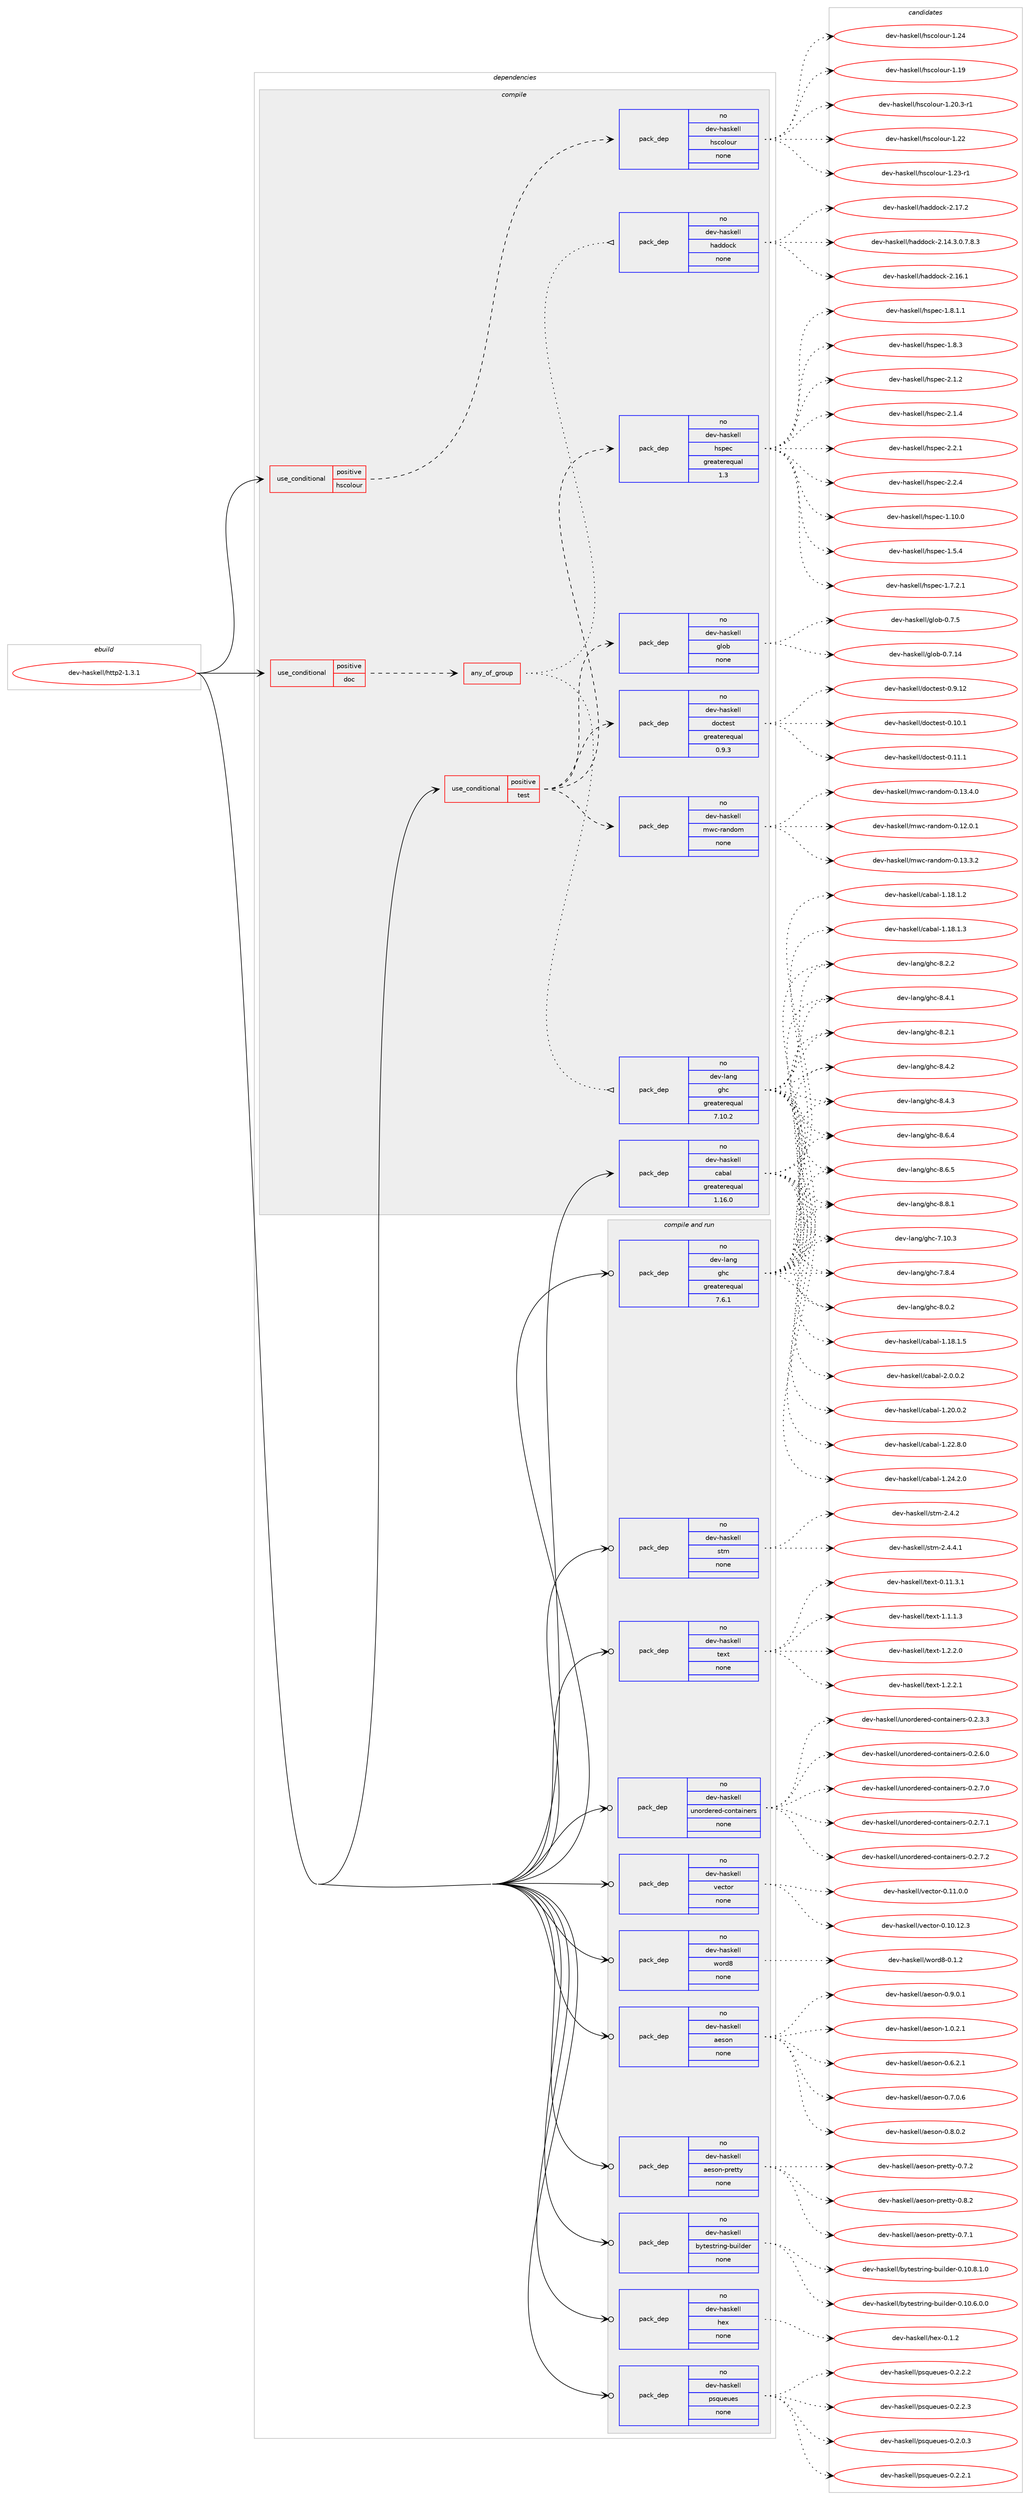 digraph prolog {

# *************
# Graph options
# *************

newrank=true;
concentrate=true;
compound=true;
graph [rankdir=LR,fontname=Helvetica,fontsize=10,ranksep=1.5];#, ranksep=2.5, nodesep=0.2];
edge  [arrowhead=vee];
node  [fontname=Helvetica,fontsize=10];

# **********
# The ebuild
# **********

subgraph cluster_leftcol {
color=gray;
rank=same;
label=<<i>ebuild</i>>;
id [label="dev-haskell/http2-1.3.1", color=red, width=4, href="../dev-haskell/http2-1.3.1.svg"];
}

# ****************
# The dependencies
# ****************

subgraph cluster_midcol {
color=gray;
label=<<i>dependencies</i>>;
subgraph cluster_compile {
fillcolor="#eeeeee";
style=filled;
label=<<i>compile</i>>;
subgraph cond126357 {
dependency536717 [label=<<TABLE BORDER="0" CELLBORDER="1" CELLSPACING="0" CELLPADDING="4"><TR><TD ROWSPAN="3" CELLPADDING="10">use_conditional</TD></TR><TR><TD>positive</TD></TR><TR><TD>doc</TD></TR></TABLE>>, shape=none, color=red];
subgraph any10068 {
dependency536718 [label=<<TABLE BORDER="0" CELLBORDER="1" CELLSPACING="0" CELLPADDING="4"><TR><TD CELLPADDING="10">any_of_group</TD></TR></TABLE>>, shape=none, color=red];subgraph pack399935 {
dependency536719 [label=<<TABLE BORDER="0" CELLBORDER="1" CELLSPACING="0" CELLPADDING="4" WIDTH="220"><TR><TD ROWSPAN="6" CELLPADDING="30">pack_dep</TD></TR><TR><TD WIDTH="110">no</TD></TR><TR><TD>dev-haskell</TD></TR><TR><TD>haddock</TD></TR><TR><TD>none</TD></TR><TR><TD></TD></TR></TABLE>>, shape=none, color=blue];
}
dependency536718:e -> dependency536719:w [weight=20,style="dotted",arrowhead="oinv"];
subgraph pack399936 {
dependency536720 [label=<<TABLE BORDER="0" CELLBORDER="1" CELLSPACING="0" CELLPADDING="4" WIDTH="220"><TR><TD ROWSPAN="6" CELLPADDING="30">pack_dep</TD></TR><TR><TD WIDTH="110">no</TD></TR><TR><TD>dev-lang</TD></TR><TR><TD>ghc</TD></TR><TR><TD>greaterequal</TD></TR><TR><TD>7.10.2</TD></TR></TABLE>>, shape=none, color=blue];
}
dependency536718:e -> dependency536720:w [weight=20,style="dotted",arrowhead="oinv"];
}
dependency536717:e -> dependency536718:w [weight=20,style="dashed",arrowhead="vee"];
}
id:e -> dependency536717:w [weight=20,style="solid",arrowhead="vee"];
subgraph cond126358 {
dependency536721 [label=<<TABLE BORDER="0" CELLBORDER="1" CELLSPACING="0" CELLPADDING="4"><TR><TD ROWSPAN="3" CELLPADDING="10">use_conditional</TD></TR><TR><TD>positive</TD></TR><TR><TD>hscolour</TD></TR></TABLE>>, shape=none, color=red];
subgraph pack399937 {
dependency536722 [label=<<TABLE BORDER="0" CELLBORDER="1" CELLSPACING="0" CELLPADDING="4" WIDTH="220"><TR><TD ROWSPAN="6" CELLPADDING="30">pack_dep</TD></TR><TR><TD WIDTH="110">no</TD></TR><TR><TD>dev-haskell</TD></TR><TR><TD>hscolour</TD></TR><TR><TD>none</TD></TR><TR><TD></TD></TR></TABLE>>, shape=none, color=blue];
}
dependency536721:e -> dependency536722:w [weight=20,style="dashed",arrowhead="vee"];
}
id:e -> dependency536721:w [weight=20,style="solid",arrowhead="vee"];
subgraph cond126359 {
dependency536723 [label=<<TABLE BORDER="0" CELLBORDER="1" CELLSPACING="0" CELLPADDING="4"><TR><TD ROWSPAN="3" CELLPADDING="10">use_conditional</TD></TR><TR><TD>positive</TD></TR><TR><TD>test</TD></TR></TABLE>>, shape=none, color=red];
subgraph pack399938 {
dependency536724 [label=<<TABLE BORDER="0" CELLBORDER="1" CELLSPACING="0" CELLPADDING="4" WIDTH="220"><TR><TD ROWSPAN="6" CELLPADDING="30">pack_dep</TD></TR><TR><TD WIDTH="110">no</TD></TR><TR><TD>dev-haskell</TD></TR><TR><TD>doctest</TD></TR><TR><TD>greaterequal</TD></TR><TR><TD>0.9.3</TD></TR></TABLE>>, shape=none, color=blue];
}
dependency536723:e -> dependency536724:w [weight=20,style="dashed",arrowhead="vee"];
subgraph pack399939 {
dependency536725 [label=<<TABLE BORDER="0" CELLBORDER="1" CELLSPACING="0" CELLPADDING="4" WIDTH="220"><TR><TD ROWSPAN="6" CELLPADDING="30">pack_dep</TD></TR><TR><TD WIDTH="110">no</TD></TR><TR><TD>dev-haskell</TD></TR><TR><TD>glob</TD></TR><TR><TD>none</TD></TR><TR><TD></TD></TR></TABLE>>, shape=none, color=blue];
}
dependency536723:e -> dependency536725:w [weight=20,style="dashed",arrowhead="vee"];
subgraph pack399940 {
dependency536726 [label=<<TABLE BORDER="0" CELLBORDER="1" CELLSPACING="0" CELLPADDING="4" WIDTH="220"><TR><TD ROWSPAN="6" CELLPADDING="30">pack_dep</TD></TR><TR><TD WIDTH="110">no</TD></TR><TR><TD>dev-haskell</TD></TR><TR><TD>hspec</TD></TR><TR><TD>greaterequal</TD></TR><TR><TD>1.3</TD></TR></TABLE>>, shape=none, color=blue];
}
dependency536723:e -> dependency536726:w [weight=20,style="dashed",arrowhead="vee"];
subgraph pack399941 {
dependency536727 [label=<<TABLE BORDER="0" CELLBORDER="1" CELLSPACING="0" CELLPADDING="4" WIDTH="220"><TR><TD ROWSPAN="6" CELLPADDING="30">pack_dep</TD></TR><TR><TD WIDTH="110">no</TD></TR><TR><TD>dev-haskell</TD></TR><TR><TD>mwc-random</TD></TR><TR><TD>none</TD></TR><TR><TD></TD></TR></TABLE>>, shape=none, color=blue];
}
dependency536723:e -> dependency536727:w [weight=20,style="dashed",arrowhead="vee"];
}
id:e -> dependency536723:w [weight=20,style="solid",arrowhead="vee"];
subgraph pack399942 {
dependency536728 [label=<<TABLE BORDER="0" CELLBORDER="1" CELLSPACING="0" CELLPADDING="4" WIDTH="220"><TR><TD ROWSPAN="6" CELLPADDING="30">pack_dep</TD></TR><TR><TD WIDTH="110">no</TD></TR><TR><TD>dev-haskell</TD></TR><TR><TD>cabal</TD></TR><TR><TD>greaterequal</TD></TR><TR><TD>1.16.0</TD></TR></TABLE>>, shape=none, color=blue];
}
id:e -> dependency536728:w [weight=20,style="solid",arrowhead="vee"];
}
subgraph cluster_compileandrun {
fillcolor="#eeeeee";
style=filled;
label=<<i>compile and run</i>>;
subgraph pack399943 {
dependency536729 [label=<<TABLE BORDER="0" CELLBORDER="1" CELLSPACING="0" CELLPADDING="4" WIDTH="220"><TR><TD ROWSPAN="6" CELLPADDING="30">pack_dep</TD></TR><TR><TD WIDTH="110">no</TD></TR><TR><TD>dev-haskell</TD></TR><TR><TD>aeson</TD></TR><TR><TD>none</TD></TR><TR><TD></TD></TR></TABLE>>, shape=none, color=blue];
}
id:e -> dependency536729:w [weight=20,style="solid",arrowhead="odotvee"];
subgraph pack399944 {
dependency536730 [label=<<TABLE BORDER="0" CELLBORDER="1" CELLSPACING="0" CELLPADDING="4" WIDTH="220"><TR><TD ROWSPAN="6" CELLPADDING="30">pack_dep</TD></TR><TR><TD WIDTH="110">no</TD></TR><TR><TD>dev-haskell</TD></TR><TR><TD>aeson-pretty</TD></TR><TR><TD>none</TD></TR><TR><TD></TD></TR></TABLE>>, shape=none, color=blue];
}
id:e -> dependency536730:w [weight=20,style="solid",arrowhead="odotvee"];
subgraph pack399945 {
dependency536731 [label=<<TABLE BORDER="0" CELLBORDER="1" CELLSPACING="0" CELLPADDING="4" WIDTH="220"><TR><TD ROWSPAN="6" CELLPADDING="30">pack_dep</TD></TR><TR><TD WIDTH="110">no</TD></TR><TR><TD>dev-haskell</TD></TR><TR><TD>bytestring-builder</TD></TR><TR><TD>none</TD></TR><TR><TD></TD></TR></TABLE>>, shape=none, color=blue];
}
id:e -> dependency536731:w [weight=20,style="solid",arrowhead="odotvee"];
subgraph pack399946 {
dependency536732 [label=<<TABLE BORDER="0" CELLBORDER="1" CELLSPACING="0" CELLPADDING="4" WIDTH="220"><TR><TD ROWSPAN="6" CELLPADDING="30">pack_dep</TD></TR><TR><TD WIDTH="110">no</TD></TR><TR><TD>dev-haskell</TD></TR><TR><TD>hex</TD></TR><TR><TD>none</TD></TR><TR><TD></TD></TR></TABLE>>, shape=none, color=blue];
}
id:e -> dependency536732:w [weight=20,style="solid",arrowhead="odotvee"];
subgraph pack399947 {
dependency536733 [label=<<TABLE BORDER="0" CELLBORDER="1" CELLSPACING="0" CELLPADDING="4" WIDTH="220"><TR><TD ROWSPAN="6" CELLPADDING="30">pack_dep</TD></TR><TR><TD WIDTH="110">no</TD></TR><TR><TD>dev-haskell</TD></TR><TR><TD>psqueues</TD></TR><TR><TD>none</TD></TR><TR><TD></TD></TR></TABLE>>, shape=none, color=blue];
}
id:e -> dependency536733:w [weight=20,style="solid",arrowhead="odotvee"];
subgraph pack399948 {
dependency536734 [label=<<TABLE BORDER="0" CELLBORDER="1" CELLSPACING="0" CELLPADDING="4" WIDTH="220"><TR><TD ROWSPAN="6" CELLPADDING="30">pack_dep</TD></TR><TR><TD WIDTH="110">no</TD></TR><TR><TD>dev-haskell</TD></TR><TR><TD>stm</TD></TR><TR><TD>none</TD></TR><TR><TD></TD></TR></TABLE>>, shape=none, color=blue];
}
id:e -> dependency536734:w [weight=20,style="solid",arrowhead="odotvee"];
subgraph pack399949 {
dependency536735 [label=<<TABLE BORDER="0" CELLBORDER="1" CELLSPACING="0" CELLPADDING="4" WIDTH="220"><TR><TD ROWSPAN="6" CELLPADDING="30">pack_dep</TD></TR><TR><TD WIDTH="110">no</TD></TR><TR><TD>dev-haskell</TD></TR><TR><TD>text</TD></TR><TR><TD>none</TD></TR><TR><TD></TD></TR></TABLE>>, shape=none, color=blue];
}
id:e -> dependency536735:w [weight=20,style="solid",arrowhead="odotvee"];
subgraph pack399950 {
dependency536736 [label=<<TABLE BORDER="0" CELLBORDER="1" CELLSPACING="0" CELLPADDING="4" WIDTH="220"><TR><TD ROWSPAN="6" CELLPADDING="30">pack_dep</TD></TR><TR><TD WIDTH="110">no</TD></TR><TR><TD>dev-haskell</TD></TR><TR><TD>unordered-containers</TD></TR><TR><TD>none</TD></TR><TR><TD></TD></TR></TABLE>>, shape=none, color=blue];
}
id:e -> dependency536736:w [weight=20,style="solid",arrowhead="odotvee"];
subgraph pack399951 {
dependency536737 [label=<<TABLE BORDER="0" CELLBORDER="1" CELLSPACING="0" CELLPADDING="4" WIDTH="220"><TR><TD ROWSPAN="6" CELLPADDING="30">pack_dep</TD></TR><TR><TD WIDTH="110">no</TD></TR><TR><TD>dev-haskell</TD></TR><TR><TD>vector</TD></TR><TR><TD>none</TD></TR><TR><TD></TD></TR></TABLE>>, shape=none, color=blue];
}
id:e -> dependency536737:w [weight=20,style="solid",arrowhead="odotvee"];
subgraph pack399952 {
dependency536738 [label=<<TABLE BORDER="0" CELLBORDER="1" CELLSPACING="0" CELLPADDING="4" WIDTH="220"><TR><TD ROWSPAN="6" CELLPADDING="30">pack_dep</TD></TR><TR><TD WIDTH="110">no</TD></TR><TR><TD>dev-haskell</TD></TR><TR><TD>word8</TD></TR><TR><TD>none</TD></TR><TR><TD></TD></TR></TABLE>>, shape=none, color=blue];
}
id:e -> dependency536738:w [weight=20,style="solid",arrowhead="odotvee"];
subgraph pack399953 {
dependency536739 [label=<<TABLE BORDER="0" CELLBORDER="1" CELLSPACING="0" CELLPADDING="4" WIDTH="220"><TR><TD ROWSPAN="6" CELLPADDING="30">pack_dep</TD></TR><TR><TD WIDTH="110">no</TD></TR><TR><TD>dev-lang</TD></TR><TR><TD>ghc</TD></TR><TR><TD>greaterequal</TD></TR><TR><TD>7.6.1</TD></TR></TABLE>>, shape=none, color=blue];
}
id:e -> dependency536739:w [weight=20,style="solid",arrowhead="odotvee"];
}
subgraph cluster_run {
fillcolor="#eeeeee";
style=filled;
label=<<i>run</i>>;
}
}

# **************
# The candidates
# **************

subgraph cluster_choices {
rank=same;
color=gray;
label=<<i>candidates</i>>;

subgraph choice399935 {
color=black;
nodesep=1;
choice1001011184510497115107101108108471049710010011199107455046495246514648465546564651 [label="dev-haskell/haddock-2.14.3.0.7.8.3", color=red, width=4,href="../dev-haskell/haddock-2.14.3.0.7.8.3.svg"];
choice100101118451049711510710110810847104971001001119910745504649544649 [label="dev-haskell/haddock-2.16.1", color=red, width=4,href="../dev-haskell/haddock-2.16.1.svg"];
choice100101118451049711510710110810847104971001001119910745504649554650 [label="dev-haskell/haddock-2.17.2", color=red, width=4,href="../dev-haskell/haddock-2.17.2.svg"];
dependency536719:e -> choice1001011184510497115107101108108471049710010011199107455046495246514648465546564651:w [style=dotted,weight="100"];
dependency536719:e -> choice100101118451049711510710110810847104971001001119910745504649544649:w [style=dotted,weight="100"];
dependency536719:e -> choice100101118451049711510710110810847104971001001119910745504649554650:w [style=dotted,weight="100"];
}
subgraph choice399936 {
color=black;
nodesep=1;
choice1001011184510897110103471031049945554649484651 [label="dev-lang/ghc-7.10.3", color=red, width=4,href="../dev-lang/ghc-7.10.3.svg"];
choice10010111845108971101034710310499455546564652 [label="dev-lang/ghc-7.8.4", color=red, width=4,href="../dev-lang/ghc-7.8.4.svg"];
choice10010111845108971101034710310499455646484650 [label="dev-lang/ghc-8.0.2", color=red, width=4,href="../dev-lang/ghc-8.0.2.svg"];
choice10010111845108971101034710310499455646504649 [label="dev-lang/ghc-8.2.1", color=red, width=4,href="../dev-lang/ghc-8.2.1.svg"];
choice10010111845108971101034710310499455646504650 [label="dev-lang/ghc-8.2.2", color=red, width=4,href="../dev-lang/ghc-8.2.2.svg"];
choice10010111845108971101034710310499455646524649 [label="dev-lang/ghc-8.4.1", color=red, width=4,href="../dev-lang/ghc-8.4.1.svg"];
choice10010111845108971101034710310499455646524650 [label="dev-lang/ghc-8.4.2", color=red, width=4,href="../dev-lang/ghc-8.4.2.svg"];
choice10010111845108971101034710310499455646524651 [label="dev-lang/ghc-8.4.3", color=red, width=4,href="../dev-lang/ghc-8.4.3.svg"];
choice10010111845108971101034710310499455646544652 [label="dev-lang/ghc-8.6.4", color=red, width=4,href="../dev-lang/ghc-8.6.4.svg"];
choice10010111845108971101034710310499455646544653 [label="dev-lang/ghc-8.6.5", color=red, width=4,href="../dev-lang/ghc-8.6.5.svg"];
choice10010111845108971101034710310499455646564649 [label="dev-lang/ghc-8.8.1", color=red, width=4,href="../dev-lang/ghc-8.8.1.svg"];
dependency536720:e -> choice1001011184510897110103471031049945554649484651:w [style=dotted,weight="100"];
dependency536720:e -> choice10010111845108971101034710310499455546564652:w [style=dotted,weight="100"];
dependency536720:e -> choice10010111845108971101034710310499455646484650:w [style=dotted,weight="100"];
dependency536720:e -> choice10010111845108971101034710310499455646504649:w [style=dotted,weight="100"];
dependency536720:e -> choice10010111845108971101034710310499455646504650:w [style=dotted,weight="100"];
dependency536720:e -> choice10010111845108971101034710310499455646524649:w [style=dotted,weight="100"];
dependency536720:e -> choice10010111845108971101034710310499455646524650:w [style=dotted,weight="100"];
dependency536720:e -> choice10010111845108971101034710310499455646524651:w [style=dotted,weight="100"];
dependency536720:e -> choice10010111845108971101034710310499455646544652:w [style=dotted,weight="100"];
dependency536720:e -> choice10010111845108971101034710310499455646544653:w [style=dotted,weight="100"];
dependency536720:e -> choice10010111845108971101034710310499455646564649:w [style=dotted,weight="100"];
}
subgraph choice399937 {
color=black;
nodesep=1;
choice100101118451049711510710110810847104115991111081111171144549464957 [label="dev-haskell/hscolour-1.19", color=red, width=4,href="../dev-haskell/hscolour-1.19.svg"];
choice10010111845104971151071011081084710411599111108111117114454946504846514511449 [label="dev-haskell/hscolour-1.20.3-r1", color=red, width=4,href="../dev-haskell/hscolour-1.20.3-r1.svg"];
choice100101118451049711510710110810847104115991111081111171144549465050 [label="dev-haskell/hscolour-1.22", color=red, width=4,href="../dev-haskell/hscolour-1.22.svg"];
choice1001011184510497115107101108108471041159911110811111711445494650514511449 [label="dev-haskell/hscolour-1.23-r1", color=red, width=4,href="../dev-haskell/hscolour-1.23-r1.svg"];
choice100101118451049711510710110810847104115991111081111171144549465052 [label="dev-haskell/hscolour-1.24", color=red, width=4,href="../dev-haskell/hscolour-1.24.svg"];
dependency536722:e -> choice100101118451049711510710110810847104115991111081111171144549464957:w [style=dotted,weight="100"];
dependency536722:e -> choice10010111845104971151071011081084710411599111108111117114454946504846514511449:w [style=dotted,weight="100"];
dependency536722:e -> choice100101118451049711510710110810847104115991111081111171144549465050:w [style=dotted,weight="100"];
dependency536722:e -> choice1001011184510497115107101108108471041159911110811111711445494650514511449:w [style=dotted,weight="100"];
dependency536722:e -> choice100101118451049711510710110810847104115991111081111171144549465052:w [style=dotted,weight="100"];
}
subgraph choice399938 {
color=black;
nodesep=1;
choice1001011184510497115107101108108471001119911610111511645484649484649 [label="dev-haskell/doctest-0.10.1", color=red, width=4,href="../dev-haskell/doctest-0.10.1.svg"];
choice1001011184510497115107101108108471001119911610111511645484649494649 [label="dev-haskell/doctest-0.11.1", color=red, width=4,href="../dev-haskell/doctest-0.11.1.svg"];
choice1001011184510497115107101108108471001119911610111511645484657464950 [label="dev-haskell/doctest-0.9.12", color=red, width=4,href="../dev-haskell/doctest-0.9.12.svg"];
dependency536724:e -> choice1001011184510497115107101108108471001119911610111511645484649484649:w [style=dotted,weight="100"];
dependency536724:e -> choice1001011184510497115107101108108471001119911610111511645484649494649:w [style=dotted,weight="100"];
dependency536724:e -> choice1001011184510497115107101108108471001119911610111511645484657464950:w [style=dotted,weight="100"];
}
subgraph choice399939 {
color=black;
nodesep=1;
choice1001011184510497115107101108108471031081119845484655464952 [label="dev-haskell/glob-0.7.14", color=red, width=4,href="../dev-haskell/glob-0.7.14.svg"];
choice10010111845104971151071011081084710310811198454846554653 [label="dev-haskell/glob-0.7.5", color=red, width=4,href="../dev-haskell/glob-0.7.5.svg"];
dependency536725:e -> choice1001011184510497115107101108108471031081119845484655464952:w [style=dotted,weight="100"];
dependency536725:e -> choice10010111845104971151071011081084710310811198454846554653:w [style=dotted,weight="100"];
}
subgraph choice399940 {
color=black;
nodesep=1;
choice1001011184510497115107101108108471041151121019945494649484648 [label="dev-haskell/hspec-1.10.0", color=red, width=4,href="../dev-haskell/hspec-1.10.0.svg"];
choice10010111845104971151071011081084710411511210199454946534652 [label="dev-haskell/hspec-1.5.4", color=red, width=4,href="../dev-haskell/hspec-1.5.4.svg"];
choice100101118451049711510710110810847104115112101994549465546504649 [label="dev-haskell/hspec-1.7.2.1", color=red, width=4,href="../dev-haskell/hspec-1.7.2.1.svg"];
choice100101118451049711510710110810847104115112101994549465646494649 [label="dev-haskell/hspec-1.8.1.1", color=red, width=4,href="../dev-haskell/hspec-1.8.1.1.svg"];
choice10010111845104971151071011081084710411511210199454946564651 [label="dev-haskell/hspec-1.8.3", color=red, width=4,href="../dev-haskell/hspec-1.8.3.svg"];
choice10010111845104971151071011081084710411511210199455046494650 [label="dev-haskell/hspec-2.1.2", color=red, width=4,href="../dev-haskell/hspec-2.1.2.svg"];
choice10010111845104971151071011081084710411511210199455046494652 [label="dev-haskell/hspec-2.1.4", color=red, width=4,href="../dev-haskell/hspec-2.1.4.svg"];
choice10010111845104971151071011081084710411511210199455046504649 [label="dev-haskell/hspec-2.2.1", color=red, width=4,href="../dev-haskell/hspec-2.2.1.svg"];
choice10010111845104971151071011081084710411511210199455046504652 [label="dev-haskell/hspec-2.2.4", color=red, width=4,href="../dev-haskell/hspec-2.2.4.svg"];
dependency536726:e -> choice1001011184510497115107101108108471041151121019945494649484648:w [style=dotted,weight="100"];
dependency536726:e -> choice10010111845104971151071011081084710411511210199454946534652:w [style=dotted,weight="100"];
dependency536726:e -> choice100101118451049711510710110810847104115112101994549465546504649:w [style=dotted,weight="100"];
dependency536726:e -> choice100101118451049711510710110810847104115112101994549465646494649:w [style=dotted,weight="100"];
dependency536726:e -> choice10010111845104971151071011081084710411511210199454946564651:w [style=dotted,weight="100"];
dependency536726:e -> choice10010111845104971151071011081084710411511210199455046494650:w [style=dotted,weight="100"];
dependency536726:e -> choice10010111845104971151071011081084710411511210199455046494652:w [style=dotted,weight="100"];
dependency536726:e -> choice10010111845104971151071011081084710411511210199455046504649:w [style=dotted,weight="100"];
dependency536726:e -> choice10010111845104971151071011081084710411511210199455046504652:w [style=dotted,weight="100"];
}
subgraph choice399941 {
color=black;
nodesep=1;
choice100101118451049711510710110810847109119994511497110100111109454846495046484649 [label="dev-haskell/mwc-random-0.12.0.1", color=red, width=4,href="../dev-haskell/mwc-random-0.12.0.1.svg"];
choice100101118451049711510710110810847109119994511497110100111109454846495146514650 [label="dev-haskell/mwc-random-0.13.3.2", color=red, width=4,href="../dev-haskell/mwc-random-0.13.3.2.svg"];
choice100101118451049711510710110810847109119994511497110100111109454846495146524648 [label="dev-haskell/mwc-random-0.13.4.0", color=red, width=4,href="../dev-haskell/mwc-random-0.13.4.0.svg"];
dependency536727:e -> choice100101118451049711510710110810847109119994511497110100111109454846495046484649:w [style=dotted,weight="100"];
dependency536727:e -> choice100101118451049711510710110810847109119994511497110100111109454846495146514650:w [style=dotted,weight="100"];
dependency536727:e -> choice100101118451049711510710110810847109119994511497110100111109454846495146524648:w [style=dotted,weight="100"];
}
subgraph choice399942 {
color=black;
nodesep=1;
choice10010111845104971151071011081084799979897108454946495646494650 [label="dev-haskell/cabal-1.18.1.2", color=red, width=4,href="../dev-haskell/cabal-1.18.1.2.svg"];
choice10010111845104971151071011081084799979897108454946495646494651 [label="dev-haskell/cabal-1.18.1.3", color=red, width=4,href="../dev-haskell/cabal-1.18.1.3.svg"];
choice10010111845104971151071011081084799979897108454946495646494653 [label="dev-haskell/cabal-1.18.1.5", color=red, width=4,href="../dev-haskell/cabal-1.18.1.5.svg"];
choice10010111845104971151071011081084799979897108454946504846484650 [label="dev-haskell/cabal-1.20.0.2", color=red, width=4,href="../dev-haskell/cabal-1.20.0.2.svg"];
choice10010111845104971151071011081084799979897108454946505046564648 [label="dev-haskell/cabal-1.22.8.0", color=red, width=4,href="../dev-haskell/cabal-1.22.8.0.svg"];
choice10010111845104971151071011081084799979897108454946505246504648 [label="dev-haskell/cabal-1.24.2.0", color=red, width=4,href="../dev-haskell/cabal-1.24.2.0.svg"];
choice100101118451049711510710110810847999798971084550464846484650 [label="dev-haskell/cabal-2.0.0.2", color=red, width=4,href="../dev-haskell/cabal-2.0.0.2.svg"];
dependency536728:e -> choice10010111845104971151071011081084799979897108454946495646494650:w [style=dotted,weight="100"];
dependency536728:e -> choice10010111845104971151071011081084799979897108454946495646494651:w [style=dotted,weight="100"];
dependency536728:e -> choice10010111845104971151071011081084799979897108454946495646494653:w [style=dotted,weight="100"];
dependency536728:e -> choice10010111845104971151071011081084799979897108454946504846484650:w [style=dotted,weight="100"];
dependency536728:e -> choice10010111845104971151071011081084799979897108454946505046564648:w [style=dotted,weight="100"];
dependency536728:e -> choice10010111845104971151071011081084799979897108454946505246504648:w [style=dotted,weight="100"];
dependency536728:e -> choice100101118451049711510710110810847999798971084550464846484650:w [style=dotted,weight="100"];
}
subgraph choice399943 {
color=black;
nodesep=1;
choice100101118451049711510710110810847971011151111104548465446504649 [label="dev-haskell/aeson-0.6.2.1", color=red, width=4,href="../dev-haskell/aeson-0.6.2.1.svg"];
choice100101118451049711510710110810847971011151111104548465546484654 [label="dev-haskell/aeson-0.7.0.6", color=red, width=4,href="../dev-haskell/aeson-0.7.0.6.svg"];
choice100101118451049711510710110810847971011151111104548465646484650 [label="dev-haskell/aeson-0.8.0.2", color=red, width=4,href="../dev-haskell/aeson-0.8.0.2.svg"];
choice100101118451049711510710110810847971011151111104548465746484649 [label="dev-haskell/aeson-0.9.0.1", color=red, width=4,href="../dev-haskell/aeson-0.9.0.1.svg"];
choice100101118451049711510710110810847971011151111104549464846504649 [label="dev-haskell/aeson-1.0.2.1", color=red, width=4,href="../dev-haskell/aeson-1.0.2.1.svg"];
dependency536729:e -> choice100101118451049711510710110810847971011151111104548465446504649:w [style=dotted,weight="100"];
dependency536729:e -> choice100101118451049711510710110810847971011151111104548465546484654:w [style=dotted,weight="100"];
dependency536729:e -> choice100101118451049711510710110810847971011151111104548465646484650:w [style=dotted,weight="100"];
dependency536729:e -> choice100101118451049711510710110810847971011151111104548465746484649:w [style=dotted,weight="100"];
dependency536729:e -> choice100101118451049711510710110810847971011151111104549464846504649:w [style=dotted,weight="100"];
}
subgraph choice399944 {
color=black;
nodesep=1;
choice1001011184510497115107101108108479710111511111045112114101116116121454846554649 [label="dev-haskell/aeson-pretty-0.7.1", color=red, width=4,href="../dev-haskell/aeson-pretty-0.7.1.svg"];
choice1001011184510497115107101108108479710111511111045112114101116116121454846554650 [label="dev-haskell/aeson-pretty-0.7.2", color=red, width=4,href="../dev-haskell/aeson-pretty-0.7.2.svg"];
choice1001011184510497115107101108108479710111511111045112114101116116121454846564650 [label="dev-haskell/aeson-pretty-0.8.2", color=red, width=4,href="../dev-haskell/aeson-pretty-0.8.2.svg"];
dependency536730:e -> choice1001011184510497115107101108108479710111511111045112114101116116121454846554649:w [style=dotted,weight="100"];
dependency536730:e -> choice1001011184510497115107101108108479710111511111045112114101116116121454846554650:w [style=dotted,weight="100"];
dependency536730:e -> choice1001011184510497115107101108108479710111511111045112114101116116121454846564650:w [style=dotted,weight="100"];
}
subgraph choice399945 {
color=black;
nodesep=1;
choice1001011184510497115107101108108479812111610111511611410511010345981171051081001011144548464948465446484648 [label="dev-haskell/bytestring-builder-0.10.6.0.0", color=red, width=4,href="../dev-haskell/bytestring-builder-0.10.6.0.0.svg"];
choice1001011184510497115107101108108479812111610111511611410511010345981171051081001011144548464948465646494648 [label="dev-haskell/bytestring-builder-0.10.8.1.0", color=red, width=4,href="../dev-haskell/bytestring-builder-0.10.8.1.0.svg"];
dependency536731:e -> choice1001011184510497115107101108108479812111610111511611410511010345981171051081001011144548464948465446484648:w [style=dotted,weight="100"];
dependency536731:e -> choice1001011184510497115107101108108479812111610111511611410511010345981171051081001011144548464948465646494648:w [style=dotted,weight="100"];
}
subgraph choice399946 {
color=black;
nodesep=1;
choice100101118451049711510710110810847104101120454846494650 [label="dev-haskell/hex-0.1.2", color=red, width=4,href="../dev-haskell/hex-0.1.2.svg"];
dependency536732:e -> choice100101118451049711510710110810847104101120454846494650:w [style=dotted,weight="100"];
}
subgraph choice399947 {
color=black;
nodesep=1;
choice1001011184510497115107101108108471121151131171011171011154548465046484651 [label="dev-haskell/psqueues-0.2.0.3", color=red, width=4,href="../dev-haskell/psqueues-0.2.0.3.svg"];
choice1001011184510497115107101108108471121151131171011171011154548465046504649 [label="dev-haskell/psqueues-0.2.2.1", color=red, width=4,href="../dev-haskell/psqueues-0.2.2.1.svg"];
choice1001011184510497115107101108108471121151131171011171011154548465046504650 [label="dev-haskell/psqueues-0.2.2.2", color=red, width=4,href="../dev-haskell/psqueues-0.2.2.2.svg"];
choice1001011184510497115107101108108471121151131171011171011154548465046504651 [label="dev-haskell/psqueues-0.2.2.3", color=red, width=4,href="../dev-haskell/psqueues-0.2.2.3.svg"];
dependency536733:e -> choice1001011184510497115107101108108471121151131171011171011154548465046484651:w [style=dotted,weight="100"];
dependency536733:e -> choice1001011184510497115107101108108471121151131171011171011154548465046504649:w [style=dotted,weight="100"];
dependency536733:e -> choice1001011184510497115107101108108471121151131171011171011154548465046504650:w [style=dotted,weight="100"];
dependency536733:e -> choice1001011184510497115107101108108471121151131171011171011154548465046504651:w [style=dotted,weight="100"];
}
subgraph choice399948 {
color=black;
nodesep=1;
choice100101118451049711510710110810847115116109455046524650 [label="dev-haskell/stm-2.4.2", color=red, width=4,href="../dev-haskell/stm-2.4.2.svg"];
choice1001011184510497115107101108108471151161094550465246524649 [label="dev-haskell/stm-2.4.4.1", color=red, width=4,href="../dev-haskell/stm-2.4.4.1.svg"];
dependency536734:e -> choice100101118451049711510710110810847115116109455046524650:w [style=dotted,weight="100"];
dependency536734:e -> choice1001011184510497115107101108108471151161094550465246524649:w [style=dotted,weight="100"];
}
subgraph choice399949 {
color=black;
nodesep=1;
choice100101118451049711510710110810847116101120116454846494946514649 [label="dev-haskell/text-0.11.3.1", color=red, width=4,href="../dev-haskell/text-0.11.3.1.svg"];
choice1001011184510497115107101108108471161011201164549464946494651 [label="dev-haskell/text-1.1.1.3", color=red, width=4,href="../dev-haskell/text-1.1.1.3.svg"];
choice1001011184510497115107101108108471161011201164549465046504648 [label="dev-haskell/text-1.2.2.0", color=red, width=4,href="../dev-haskell/text-1.2.2.0.svg"];
choice1001011184510497115107101108108471161011201164549465046504649 [label="dev-haskell/text-1.2.2.1", color=red, width=4,href="../dev-haskell/text-1.2.2.1.svg"];
dependency536735:e -> choice100101118451049711510710110810847116101120116454846494946514649:w [style=dotted,weight="100"];
dependency536735:e -> choice1001011184510497115107101108108471161011201164549464946494651:w [style=dotted,weight="100"];
dependency536735:e -> choice1001011184510497115107101108108471161011201164549465046504648:w [style=dotted,weight="100"];
dependency536735:e -> choice1001011184510497115107101108108471161011201164549465046504649:w [style=dotted,weight="100"];
}
subgraph choice399950 {
color=black;
nodesep=1;
choice1001011184510497115107101108108471171101111141001011141011004599111110116971051101011141154548465046514651 [label="dev-haskell/unordered-containers-0.2.3.3", color=red, width=4,href="../dev-haskell/unordered-containers-0.2.3.3.svg"];
choice1001011184510497115107101108108471171101111141001011141011004599111110116971051101011141154548465046544648 [label="dev-haskell/unordered-containers-0.2.6.0", color=red, width=4,href="../dev-haskell/unordered-containers-0.2.6.0.svg"];
choice1001011184510497115107101108108471171101111141001011141011004599111110116971051101011141154548465046554648 [label="dev-haskell/unordered-containers-0.2.7.0", color=red, width=4,href="../dev-haskell/unordered-containers-0.2.7.0.svg"];
choice1001011184510497115107101108108471171101111141001011141011004599111110116971051101011141154548465046554649 [label="dev-haskell/unordered-containers-0.2.7.1", color=red, width=4,href="../dev-haskell/unordered-containers-0.2.7.1.svg"];
choice1001011184510497115107101108108471171101111141001011141011004599111110116971051101011141154548465046554650 [label="dev-haskell/unordered-containers-0.2.7.2", color=red, width=4,href="../dev-haskell/unordered-containers-0.2.7.2.svg"];
dependency536736:e -> choice1001011184510497115107101108108471171101111141001011141011004599111110116971051101011141154548465046514651:w [style=dotted,weight="100"];
dependency536736:e -> choice1001011184510497115107101108108471171101111141001011141011004599111110116971051101011141154548465046544648:w [style=dotted,weight="100"];
dependency536736:e -> choice1001011184510497115107101108108471171101111141001011141011004599111110116971051101011141154548465046554648:w [style=dotted,weight="100"];
dependency536736:e -> choice1001011184510497115107101108108471171101111141001011141011004599111110116971051101011141154548465046554649:w [style=dotted,weight="100"];
dependency536736:e -> choice1001011184510497115107101108108471171101111141001011141011004599111110116971051101011141154548465046554650:w [style=dotted,weight="100"];
}
subgraph choice399951 {
color=black;
nodesep=1;
choice1001011184510497115107101108108471181019911611111445484649484649504651 [label="dev-haskell/vector-0.10.12.3", color=red, width=4,href="../dev-haskell/vector-0.10.12.3.svg"];
choice10010111845104971151071011081084711810199116111114454846494946484648 [label="dev-haskell/vector-0.11.0.0", color=red, width=4,href="../dev-haskell/vector-0.11.0.0.svg"];
dependency536737:e -> choice1001011184510497115107101108108471181019911611111445484649484649504651:w [style=dotted,weight="100"];
dependency536737:e -> choice10010111845104971151071011081084711810199116111114454846494946484648:w [style=dotted,weight="100"];
}
subgraph choice399952 {
color=black;
nodesep=1;
choice10010111845104971151071011081084711911111410056454846494650 [label="dev-haskell/word8-0.1.2", color=red, width=4,href="../dev-haskell/word8-0.1.2.svg"];
dependency536738:e -> choice10010111845104971151071011081084711911111410056454846494650:w [style=dotted,weight="100"];
}
subgraph choice399953 {
color=black;
nodesep=1;
choice1001011184510897110103471031049945554649484651 [label="dev-lang/ghc-7.10.3", color=red, width=4,href="../dev-lang/ghc-7.10.3.svg"];
choice10010111845108971101034710310499455546564652 [label="dev-lang/ghc-7.8.4", color=red, width=4,href="../dev-lang/ghc-7.8.4.svg"];
choice10010111845108971101034710310499455646484650 [label="dev-lang/ghc-8.0.2", color=red, width=4,href="../dev-lang/ghc-8.0.2.svg"];
choice10010111845108971101034710310499455646504649 [label="dev-lang/ghc-8.2.1", color=red, width=4,href="../dev-lang/ghc-8.2.1.svg"];
choice10010111845108971101034710310499455646504650 [label="dev-lang/ghc-8.2.2", color=red, width=4,href="../dev-lang/ghc-8.2.2.svg"];
choice10010111845108971101034710310499455646524649 [label="dev-lang/ghc-8.4.1", color=red, width=4,href="../dev-lang/ghc-8.4.1.svg"];
choice10010111845108971101034710310499455646524650 [label="dev-lang/ghc-8.4.2", color=red, width=4,href="../dev-lang/ghc-8.4.2.svg"];
choice10010111845108971101034710310499455646524651 [label="dev-lang/ghc-8.4.3", color=red, width=4,href="../dev-lang/ghc-8.4.3.svg"];
choice10010111845108971101034710310499455646544652 [label="dev-lang/ghc-8.6.4", color=red, width=4,href="../dev-lang/ghc-8.6.4.svg"];
choice10010111845108971101034710310499455646544653 [label="dev-lang/ghc-8.6.5", color=red, width=4,href="../dev-lang/ghc-8.6.5.svg"];
choice10010111845108971101034710310499455646564649 [label="dev-lang/ghc-8.8.1", color=red, width=4,href="../dev-lang/ghc-8.8.1.svg"];
dependency536739:e -> choice1001011184510897110103471031049945554649484651:w [style=dotted,weight="100"];
dependency536739:e -> choice10010111845108971101034710310499455546564652:w [style=dotted,weight="100"];
dependency536739:e -> choice10010111845108971101034710310499455646484650:w [style=dotted,weight="100"];
dependency536739:e -> choice10010111845108971101034710310499455646504649:w [style=dotted,weight="100"];
dependency536739:e -> choice10010111845108971101034710310499455646504650:w [style=dotted,weight="100"];
dependency536739:e -> choice10010111845108971101034710310499455646524649:w [style=dotted,weight="100"];
dependency536739:e -> choice10010111845108971101034710310499455646524650:w [style=dotted,weight="100"];
dependency536739:e -> choice10010111845108971101034710310499455646524651:w [style=dotted,weight="100"];
dependency536739:e -> choice10010111845108971101034710310499455646544652:w [style=dotted,weight="100"];
dependency536739:e -> choice10010111845108971101034710310499455646544653:w [style=dotted,weight="100"];
dependency536739:e -> choice10010111845108971101034710310499455646564649:w [style=dotted,weight="100"];
}
}

}
